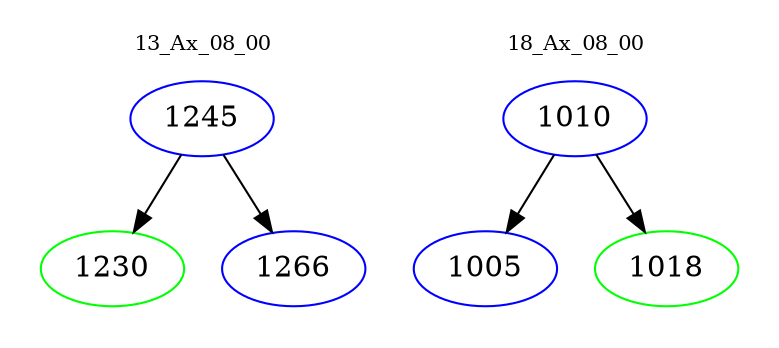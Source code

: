 digraph{
subgraph cluster_0 {
color = white
label = "13_Ax_08_00";
fontsize=10;
T0_1245 [label="1245", color="blue"]
T0_1245 -> T0_1230 [color="black"]
T0_1230 [label="1230", color="green"]
T0_1245 -> T0_1266 [color="black"]
T0_1266 [label="1266", color="blue"]
}
subgraph cluster_1 {
color = white
label = "18_Ax_08_00";
fontsize=10;
T1_1010 [label="1010", color="blue"]
T1_1010 -> T1_1005 [color="black"]
T1_1005 [label="1005", color="blue"]
T1_1010 -> T1_1018 [color="black"]
T1_1018 [label="1018", color="green"]
}
}

